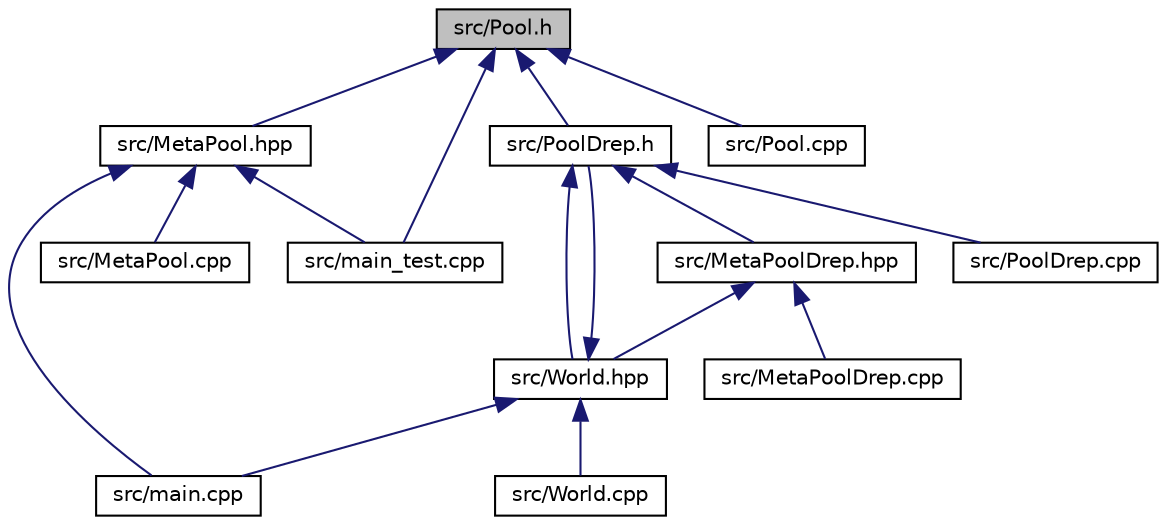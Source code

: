 digraph "src/Pool.h"
{
  edge [fontname="Helvetica",fontsize="10",labelfontname="Helvetica",labelfontsize="10"];
  node [fontname="Helvetica",fontsize="10",shape=record];
  Node3 [label="src/Pool.h",height=0.2,width=0.4,color="black", fillcolor="grey75", style="filled", fontcolor="black"];
  Node3 -> Node4 [dir="back",color="midnightblue",fontsize="10",style="solid"];
  Node4 [label="src/MetaPool.hpp",height=0.2,width=0.4,color="black", fillcolor="white", style="filled",URL="$_meta_pool_8hpp.html",tooltip="A Pool of Pools. "];
  Node4 -> Node5 [dir="back",color="midnightblue",fontsize="10",style="solid"];
  Node5 [label="src/main.cpp",height=0.2,width=0.4,color="black", fillcolor="white", style="filled",URL="$main_8cpp.html",tooltip="Model Wright-Fisher, Sickle Cell Anemia, Selection & Mutation. "];
  Node4 -> Node6 [dir="back",color="midnightblue",fontsize="10",style="solid"];
  Node6 [label="src/main_test.cpp",height=0.2,width=0.4,color="black", fillcolor="white", style="filled",URL="$main__test_8cpp.html",tooltip="Tests on the simulation of the wright fisher model. "];
  Node4 -> Node7 [dir="back",color="midnightblue",fontsize="10",style="solid"];
  Node7 [label="src/MetaPool.cpp",height=0.2,width=0.4,color="black", fillcolor="white", style="filled",URL="$_meta_pool_8cpp.html",tooltip="description Metapool "];
  Node3 -> Node8 [dir="back",color="midnightblue",fontsize="10",style="solid"];
  Node8 [label="src/PoolDrep.h",height=0.2,width=0.4,color="black", fillcolor="white", style="filled",URL="$_pool_drep_8h.html",tooltip="Generates a pool of alleles using the sickle cell anemia. This is class inherits of pool and uses the..."];
  Node8 -> Node9 [dir="back",color="midnightblue",fontsize="10",style="solid"];
  Node9 [label="src/MetaPoolDrep.hpp",height=0.2,width=0.4,color="black", fillcolor="white", style="filled",URL="$_meta_pool_drep_8hpp.html",tooltip="A Pool of Drepanocitose Pools. "];
  Node9 -> Node10 [dir="back",color="midnightblue",fontsize="10",style="solid"];
  Node10 [label="src/World.hpp",height=0.2,width=0.4,color="black", fillcolor="white", style="filled",URL="$_world_8hpp.html",tooltip="generates a pool of alleles "];
  Node10 -> Node5 [dir="back",color="midnightblue",fontsize="10",style="solid"];
  Node10 -> Node8 [dir="back",color="midnightblue",fontsize="10",style="solid"];
  Node10 -> Node11 [dir="back",color="midnightblue",fontsize="10",style="solid"];
  Node11 [label="src/World.cpp",height=0.2,width=0.4,color="black", fillcolor="white", style="filled",URL="$_world_8cpp.html",tooltip="description pool "];
  Node9 -> Node12 [dir="back",color="midnightblue",fontsize="10",style="solid"];
  Node12 [label="src/MetaPoolDrep.cpp",height=0.2,width=0.4,color="black", fillcolor="white", style="filled",URL="$_meta_pool_drep_8cpp.html",tooltip="description MetapoolDrep: We have chosen not to use pointers on Pools which would have alowed us to r..."];
  Node8 -> Node10 [dir="back",color="midnightblue",fontsize="10",style="solid"];
  Node8 -> Node13 [dir="back",color="midnightblue",fontsize="10",style="solid"];
  Node13 [label="src/PoolDrep.cpp",height=0.2,width=0.4,color="black", fillcolor="white", style="filled",URL="$_pool_drep_8cpp.html",tooltip="description pool c "];
  Node3 -> Node6 [dir="back",color="midnightblue",fontsize="10",style="solid"];
  Node3 -> Node14 [dir="back",color="midnightblue",fontsize="10",style="solid"];
  Node14 [label="src/Pool.cpp",height=0.2,width=0.4,color="black", fillcolor="white", style="filled",URL="$_pool_8cpp.html",tooltip="description pool "];
}
